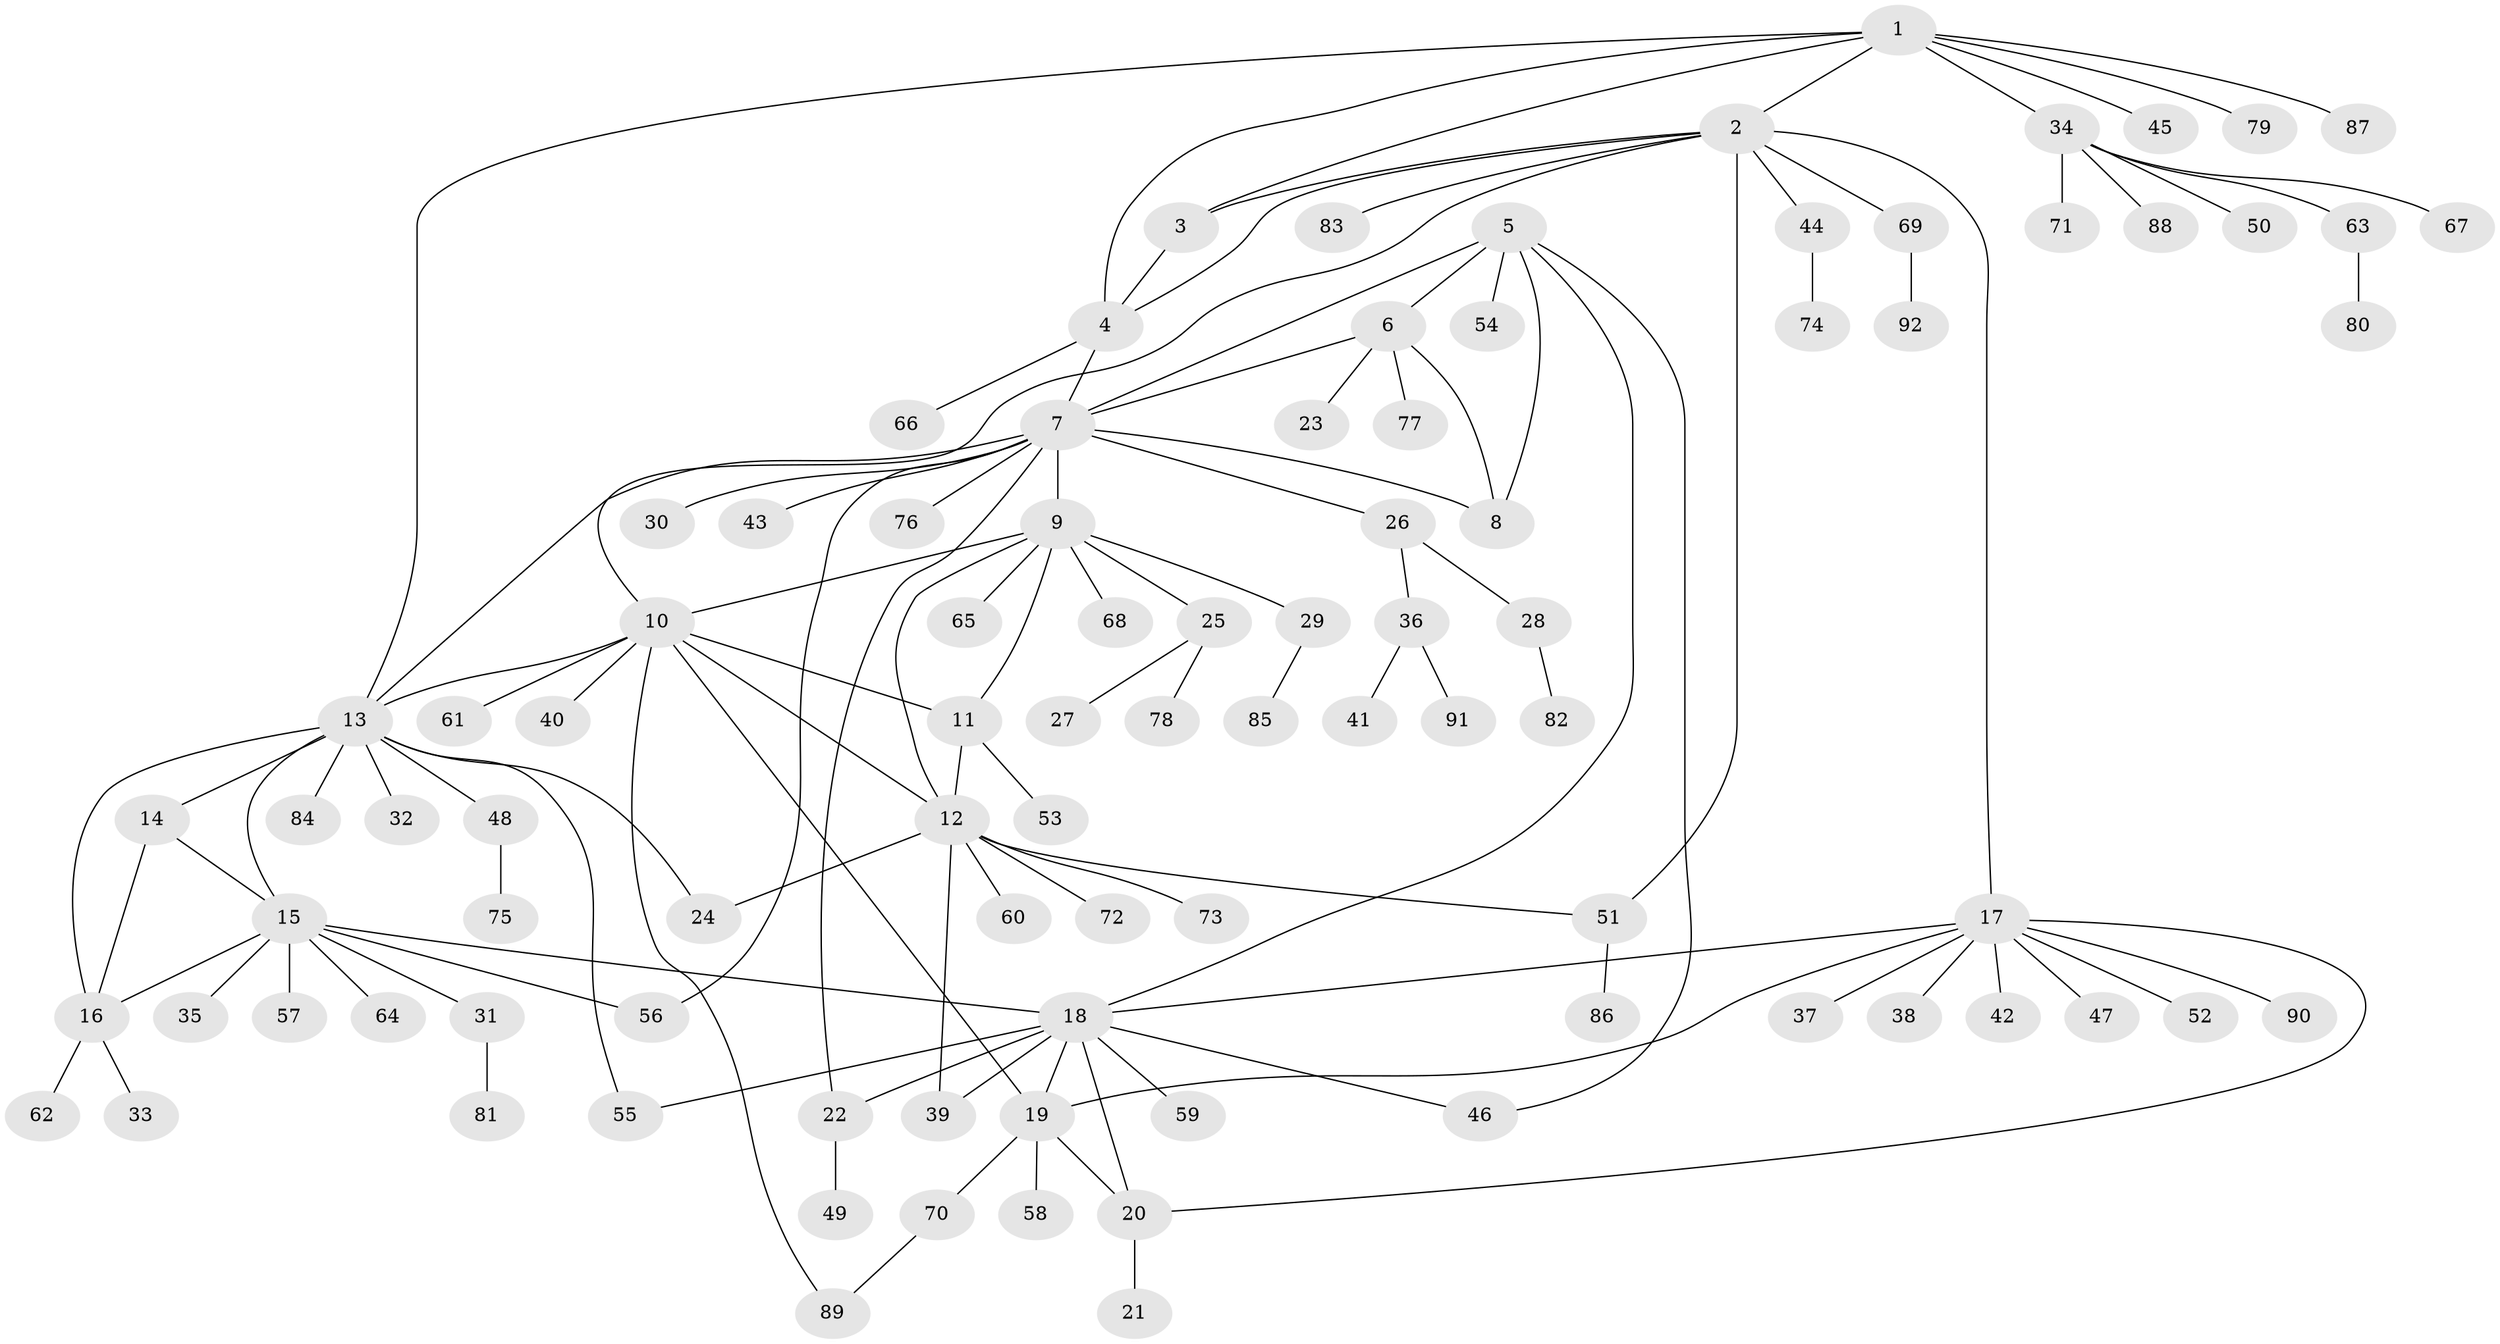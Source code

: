 // Generated by graph-tools (version 1.1) at 2025/50/03/09/25 03:50:37]
// undirected, 92 vertices, 120 edges
graph export_dot {
graph [start="1"]
  node [color=gray90,style=filled];
  1;
  2;
  3;
  4;
  5;
  6;
  7;
  8;
  9;
  10;
  11;
  12;
  13;
  14;
  15;
  16;
  17;
  18;
  19;
  20;
  21;
  22;
  23;
  24;
  25;
  26;
  27;
  28;
  29;
  30;
  31;
  32;
  33;
  34;
  35;
  36;
  37;
  38;
  39;
  40;
  41;
  42;
  43;
  44;
  45;
  46;
  47;
  48;
  49;
  50;
  51;
  52;
  53;
  54;
  55;
  56;
  57;
  58;
  59;
  60;
  61;
  62;
  63;
  64;
  65;
  66;
  67;
  68;
  69;
  70;
  71;
  72;
  73;
  74;
  75;
  76;
  77;
  78;
  79;
  80;
  81;
  82;
  83;
  84;
  85;
  86;
  87;
  88;
  89;
  90;
  91;
  92;
  1 -- 2;
  1 -- 3;
  1 -- 4;
  1 -- 13;
  1 -- 34;
  1 -- 45;
  1 -- 79;
  1 -- 87;
  2 -- 3;
  2 -- 4;
  2 -- 10;
  2 -- 17;
  2 -- 44;
  2 -- 51;
  2 -- 69;
  2 -- 83;
  3 -- 4;
  4 -- 7;
  4 -- 66;
  5 -- 6;
  5 -- 7;
  5 -- 8;
  5 -- 18;
  5 -- 46;
  5 -- 54;
  6 -- 7;
  6 -- 8;
  6 -- 23;
  6 -- 77;
  7 -- 8;
  7 -- 9;
  7 -- 13;
  7 -- 22;
  7 -- 26;
  7 -- 30;
  7 -- 43;
  7 -- 56;
  7 -- 76;
  9 -- 10;
  9 -- 11;
  9 -- 12;
  9 -- 25;
  9 -- 29;
  9 -- 65;
  9 -- 68;
  10 -- 11;
  10 -- 12;
  10 -- 13;
  10 -- 19;
  10 -- 40;
  10 -- 61;
  10 -- 89;
  11 -- 12;
  11 -- 53;
  12 -- 24;
  12 -- 39;
  12 -- 51;
  12 -- 60;
  12 -- 72;
  12 -- 73;
  13 -- 14;
  13 -- 15;
  13 -- 16;
  13 -- 24;
  13 -- 32;
  13 -- 48;
  13 -- 55;
  13 -- 84;
  14 -- 15;
  14 -- 16;
  15 -- 16;
  15 -- 18;
  15 -- 31;
  15 -- 35;
  15 -- 56;
  15 -- 57;
  15 -- 64;
  16 -- 33;
  16 -- 62;
  17 -- 18;
  17 -- 19;
  17 -- 20;
  17 -- 37;
  17 -- 38;
  17 -- 42;
  17 -- 47;
  17 -- 52;
  17 -- 90;
  18 -- 19;
  18 -- 20;
  18 -- 22;
  18 -- 39;
  18 -- 46;
  18 -- 55;
  18 -- 59;
  19 -- 20;
  19 -- 58;
  19 -- 70;
  20 -- 21;
  22 -- 49;
  25 -- 27;
  25 -- 78;
  26 -- 28;
  26 -- 36;
  28 -- 82;
  29 -- 85;
  31 -- 81;
  34 -- 50;
  34 -- 63;
  34 -- 67;
  34 -- 71;
  34 -- 88;
  36 -- 41;
  36 -- 91;
  44 -- 74;
  48 -- 75;
  51 -- 86;
  63 -- 80;
  69 -- 92;
  70 -- 89;
}
